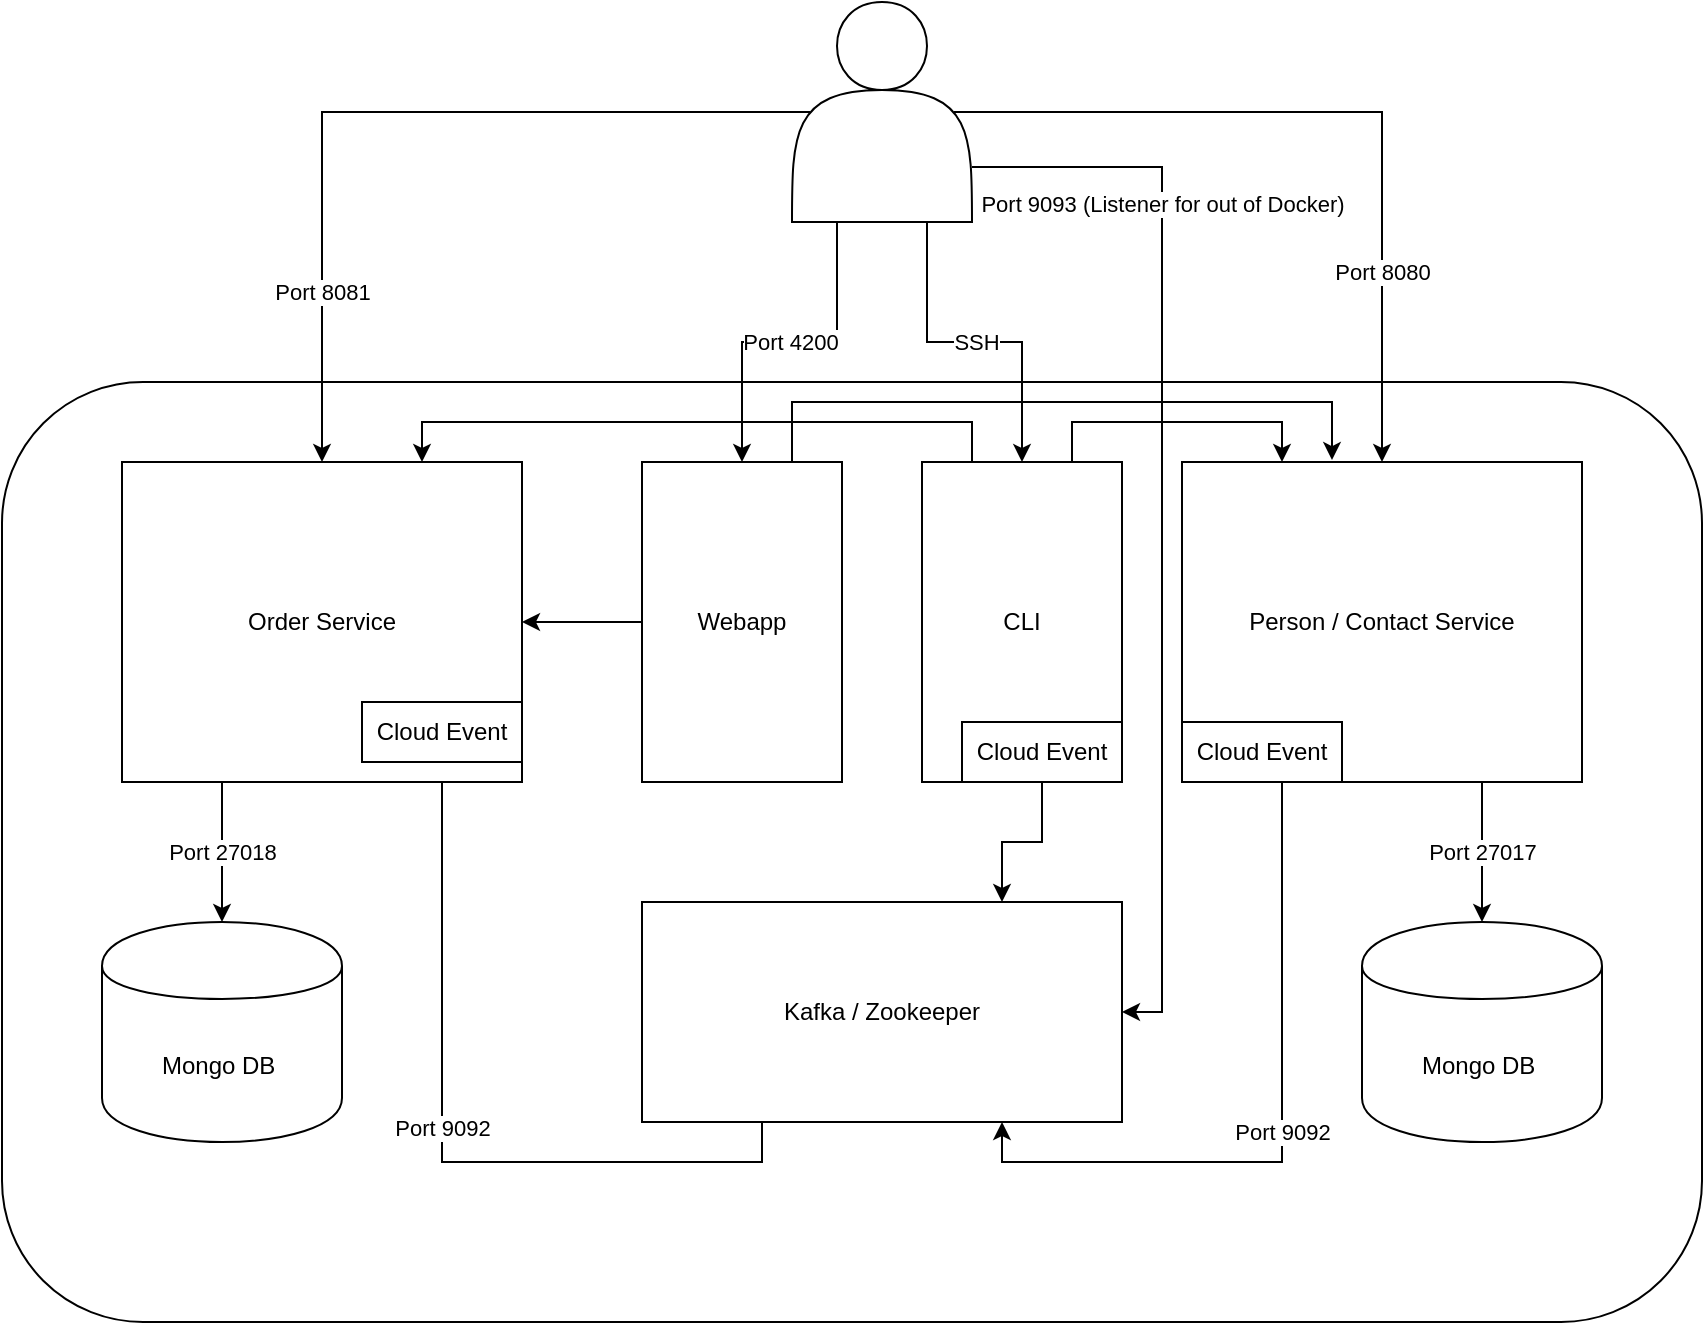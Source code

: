 <mxfile version="16.6.3" type="device" pages="3"><diagram id="WJWYRF3JW887FxR_2pt_" name="Components"><mxGraphModel dx="2912" dy="2254" grid="1" gridSize="10" guides="1" tooltips="1" connect="1" arrows="1" fold="1" page="1" pageScale="1" pageWidth="850" pageHeight="1100" math="0" shadow="0"><root><mxCell id="0"/><mxCell id="1" parent="0"/><mxCell id="JROARpgO5LGKM70FcoCZ-3" value="" style="rounded=1;whiteSpace=wrap;html=1;" parent="1" vertex="1"><mxGeometry x="-300" y="80" width="850" height="470" as="geometry"/></mxCell><mxCell id="NP-N_gkXr4D6js98mMwR-3" value="Port 27017" style="edgeStyle=orthogonalEdgeStyle;rounded=0;orthogonalLoop=1;jettySize=auto;html=1;exitX=0.75;exitY=1;exitDx=0;exitDy=0;entryX=0.5;entryY=0;entryDx=0;entryDy=0;" parent="1" source="NP-N_gkXr4D6js98mMwR-1" target="NP-N_gkXr4D6js98mMwR-2" edge="1"><mxGeometry relative="1" as="geometry"/></mxCell><mxCell id="NP-N_gkXr4D6js98mMwR-6" value="Port 9092" style="edgeStyle=orthogonalEdgeStyle;rounded=0;orthogonalLoop=1;jettySize=auto;html=1;exitX=0.25;exitY=1;exitDx=0;exitDy=0;entryX=0.75;entryY=1;entryDx=0;entryDy=0;" parent="1" source="NP-N_gkXr4D6js98mMwR-1" target="NP-N_gkXr4D6js98mMwR-5" edge="1"><mxGeometry relative="1" as="geometry"/></mxCell><mxCell id="NP-N_gkXr4D6js98mMwR-1" value="Person / Contact Service" style="rounded=0;whiteSpace=wrap;html=1;" parent="1" vertex="1"><mxGeometry x="290" y="120" width="200" height="160" as="geometry"/></mxCell><mxCell id="NP-N_gkXr4D6js98mMwR-2" value="Mongo DB&amp;nbsp;" style="shape=cylinder;whiteSpace=wrap;html=1;boundedLbl=1;backgroundOutline=1;" parent="1" vertex="1"><mxGeometry x="380" y="350" width="120" height="110" as="geometry"/></mxCell><mxCell id="9PFEDNaI4BMceLaWt4TZ-15" style="edgeStyle=orthogonalEdgeStyle;rounded=0;orthogonalLoop=1;jettySize=auto;html=1;exitX=0.25;exitY=1;exitDx=0;exitDy=0;entryX=0.5;entryY=1;entryDx=0;entryDy=0;" edge="1" parent="1" source="NP-N_gkXr4D6js98mMwR-5" target="9PFEDNaI4BMceLaWt4TZ-12"><mxGeometry relative="1" as="geometry"/></mxCell><mxCell id="9PFEDNaI4BMceLaWt4TZ-16" value="Port 9092" style="edgeLabel;html=1;align=center;verticalAlign=middle;resizable=0;points=[];" vertex="1" connectable="0" parent="9PFEDNaI4BMceLaWt4TZ-15"><mxGeometry x="0.036" relative="1" as="geometry"><mxPoint as="offset"/></mxGeometry></mxCell><mxCell id="NP-N_gkXr4D6js98mMwR-5" value="Kafka / Zookeeper" style="rounded=0;whiteSpace=wrap;html=1;" parent="1" vertex="1"><mxGeometry x="20" y="340" width="240" height="110" as="geometry"/></mxCell><mxCell id="NP-N_gkXr4D6js98mMwR-8" value="" style="edgeStyle=orthogonalEdgeStyle;rounded=0;orthogonalLoop=1;jettySize=auto;html=1;exitX=0.9;exitY=0.5;exitDx=0;exitDy=0;exitPerimeter=0;" parent="1" source="9PFEDNaI4BMceLaWt4TZ-21" target="NP-N_gkXr4D6js98mMwR-1" edge="1"><mxGeometry relative="1" as="geometry"><mxPoint x="250" y="-90" as="sourcePoint"/></mxGeometry></mxCell><mxCell id="9PFEDNaI4BMceLaWt4TZ-22" value="Port 8080" style="edgeLabel;html=1;align=center;verticalAlign=middle;resizable=0;points=[];" vertex="1" connectable="0" parent="NP-N_gkXr4D6js98mMwR-8"><mxGeometry x="0.512" relative="1" as="geometry"><mxPoint as="offset"/></mxGeometry></mxCell><mxCell id="9PFEDNaI4BMceLaWt4TZ-17" style="edgeStyle=orthogonalEdgeStyle;rounded=0;orthogonalLoop=1;jettySize=auto;html=1;entryX=0.5;entryY=0;entryDx=0;entryDy=0;exitX=0.1;exitY=0.5;exitDx=0;exitDy=0;exitPerimeter=0;" edge="1" parent="1" source="9PFEDNaI4BMceLaWt4TZ-21" target="9PFEDNaI4BMceLaWt4TZ-11"><mxGeometry relative="1" as="geometry"><mxPoint x="-80" y="-90" as="sourcePoint"/></mxGeometry></mxCell><mxCell id="9PFEDNaI4BMceLaWt4TZ-23" value="Port 8081" style="edgeLabel;html=1;align=center;verticalAlign=middle;resizable=0;points=[];" vertex="1" connectable="0" parent="9PFEDNaI4BMceLaWt4TZ-17"><mxGeometry x="0.592" relative="1" as="geometry"><mxPoint as="offset"/></mxGeometry></mxCell><mxCell id="NP-N_gkXr4D6js98mMwR-9" value="Cloud Event" style="rounded=0;whiteSpace=wrap;html=1;" parent="1" vertex="1"><mxGeometry x="290" y="250" width="80" height="30" as="geometry"/></mxCell><mxCell id="9PFEDNaI4BMceLaWt4TZ-14" value="Port 27018" style="edgeStyle=orthogonalEdgeStyle;rounded=0;orthogonalLoop=1;jettySize=auto;html=1;exitX=0.25;exitY=1;exitDx=0;exitDy=0;entryX=0.5;entryY=0;entryDx=0;entryDy=0;" edge="1" parent="1" source="9PFEDNaI4BMceLaWt4TZ-11" target="9PFEDNaI4BMceLaWt4TZ-13"><mxGeometry relative="1" as="geometry"/></mxCell><mxCell id="9PFEDNaI4BMceLaWt4TZ-11" value="Order Service" style="rounded=0;whiteSpace=wrap;html=1;" vertex="1" parent="1"><mxGeometry x="-240" y="120" width="200" height="160" as="geometry"/></mxCell><mxCell id="9PFEDNaI4BMceLaWt4TZ-12" value="Cloud Event" style="rounded=0;whiteSpace=wrap;html=1;" vertex="1" parent="1"><mxGeometry x="-120" y="240" width="80" height="30" as="geometry"/></mxCell><mxCell id="9PFEDNaI4BMceLaWt4TZ-13" value="Mongo DB&amp;nbsp;" style="shape=cylinder;whiteSpace=wrap;html=1;boundedLbl=1;backgroundOutline=1;" vertex="1" parent="1"><mxGeometry x="-250" y="350" width="120" height="110" as="geometry"/></mxCell><mxCell id="9PFEDNaI4BMceLaWt4TZ-25" style="edgeStyle=orthogonalEdgeStyle;rounded=0;orthogonalLoop=1;jettySize=auto;html=1;exitX=1;exitY=0.75;exitDx=0;exitDy=0;entryX=1;entryY=0.5;entryDx=0;entryDy=0;" edge="1" parent="1" source="9PFEDNaI4BMceLaWt4TZ-21" target="NP-N_gkXr4D6js98mMwR-5"><mxGeometry relative="1" as="geometry"/></mxCell><mxCell id="9PFEDNaI4BMceLaWt4TZ-26" value="&lt;span style=&quot;font-family: &amp;#34;helvetica&amp;#34;&quot;&gt;Port 9093 (Listener for out of Docker)&lt;/span&gt;" style="edgeLabel;html=1;align=center;verticalAlign=middle;resizable=0;points=[];" vertex="1" connectable="0" parent="9PFEDNaI4BMceLaWt4TZ-25"><mxGeometry x="-0.581" relative="1" as="geometry"><mxPoint y="1" as="offset"/></mxGeometry></mxCell><mxCell id="9PFEDNaI4BMceLaWt4TZ-35" value="SSH" style="edgeStyle=orthogonalEdgeStyle;rounded=0;orthogonalLoop=1;jettySize=auto;html=1;exitX=0.75;exitY=1;exitDx=0;exitDy=0;entryX=0.5;entryY=0;entryDx=0;entryDy=0;" edge="1" parent="1" source="9PFEDNaI4BMceLaWt4TZ-21" target="9PFEDNaI4BMceLaWt4TZ-27"><mxGeometry relative="1" as="geometry"><Array as="points"><mxPoint x="163" y="60"/><mxPoint x="210" y="60"/></Array></mxGeometry></mxCell><mxCell id="9PFEDNaI4BMceLaWt4TZ-36" value="Port 4200" style="edgeStyle=orthogonalEdgeStyle;rounded=0;orthogonalLoop=1;jettySize=auto;html=1;exitX=0.25;exitY=1;exitDx=0;exitDy=0;entryX=0.5;entryY=0;entryDx=0;entryDy=0;" edge="1" parent="1" source="9PFEDNaI4BMceLaWt4TZ-21" target="9PFEDNaI4BMceLaWt4TZ-28"><mxGeometry relative="1" as="geometry"/></mxCell><mxCell id="9PFEDNaI4BMceLaWt4TZ-21" value="" style="shape=actor;whiteSpace=wrap;html=1;" vertex="1" parent="1"><mxGeometry x="95" y="-110" width="90" height="110" as="geometry"/></mxCell><mxCell id="9PFEDNaI4BMceLaWt4TZ-31" style="edgeStyle=orthogonalEdgeStyle;rounded=0;orthogonalLoop=1;jettySize=auto;html=1;exitX=0.75;exitY=0;exitDx=0;exitDy=0;entryX=0.25;entryY=0;entryDx=0;entryDy=0;" edge="1" parent="1" source="9PFEDNaI4BMceLaWt4TZ-27" target="NP-N_gkXr4D6js98mMwR-1"><mxGeometry relative="1" as="geometry"/></mxCell><mxCell id="9PFEDNaI4BMceLaWt4TZ-32" style="edgeStyle=orthogonalEdgeStyle;rounded=0;orthogonalLoop=1;jettySize=auto;html=1;exitX=0.25;exitY=0;exitDx=0;exitDy=0;entryX=0.75;entryY=0;entryDx=0;entryDy=0;" edge="1" parent="1" source="9PFEDNaI4BMceLaWt4TZ-27" target="9PFEDNaI4BMceLaWt4TZ-11"><mxGeometry relative="1" as="geometry"/></mxCell><mxCell id="9PFEDNaI4BMceLaWt4TZ-27" value="CLI" style="rounded=0;whiteSpace=wrap;html=1;" vertex="1" parent="1"><mxGeometry x="160" y="120" width="100" height="160" as="geometry"/></mxCell><mxCell id="9PFEDNaI4BMceLaWt4TZ-33" style="edgeStyle=orthogonalEdgeStyle;rounded=0;orthogonalLoop=1;jettySize=auto;html=1;exitX=0;exitY=0.5;exitDx=0;exitDy=0;entryX=1;entryY=0.5;entryDx=0;entryDy=0;" edge="1" parent="1" source="9PFEDNaI4BMceLaWt4TZ-28" target="9PFEDNaI4BMceLaWt4TZ-11"><mxGeometry relative="1" as="geometry"/></mxCell><mxCell id="9PFEDNaI4BMceLaWt4TZ-34" style="edgeStyle=orthogonalEdgeStyle;rounded=0;orthogonalLoop=1;jettySize=auto;html=1;exitX=0.75;exitY=0;exitDx=0;exitDy=0;entryX=0.375;entryY=-0.006;entryDx=0;entryDy=0;entryPerimeter=0;" edge="1" parent="1" source="9PFEDNaI4BMceLaWt4TZ-28" target="NP-N_gkXr4D6js98mMwR-1"><mxGeometry relative="1" as="geometry"><Array as="points"><mxPoint x="95" y="90"/><mxPoint x="365" y="90"/></Array></mxGeometry></mxCell><mxCell id="9PFEDNaI4BMceLaWt4TZ-28" value="Webapp" style="rounded=0;whiteSpace=wrap;html=1;" vertex="1" parent="1"><mxGeometry x="20" y="120" width="100" height="160" as="geometry"/></mxCell><mxCell id="9PFEDNaI4BMceLaWt4TZ-30" style="edgeStyle=orthogonalEdgeStyle;rounded=0;orthogonalLoop=1;jettySize=auto;html=1;exitX=0.5;exitY=1;exitDx=0;exitDy=0;entryX=0.75;entryY=0;entryDx=0;entryDy=0;" edge="1" parent="1" source="9PFEDNaI4BMceLaWt4TZ-29" target="NP-N_gkXr4D6js98mMwR-5"><mxGeometry relative="1" as="geometry"/></mxCell><mxCell id="9PFEDNaI4BMceLaWt4TZ-29" value="Cloud Event" style="rounded=0;whiteSpace=wrap;html=1;" vertex="1" parent="1"><mxGeometry x="180" y="250" width="80" height="30" as="geometry"/></mxCell></root></mxGraphModel></diagram><diagram id="ni5Q_OmJi7TH-G8R2E6y" name="Interactions-1"><mxGraphModel dx="1426" dy="747" grid="1" gridSize="10" guides="1" tooltips="1" connect="1" arrows="1" fold="1" page="1" pageScale="1" pageWidth="850" pageHeight="1100" math="0" shadow="0"><root><mxCell id="v0MWP99bqKwrjfjMmXKz-0"/><mxCell id="v0MWP99bqKwrjfjMmXKz-1" parent="v0MWP99bqKwrjfjMmXKz-0"/><mxCell id="v0MWP99bqKwrjfjMmXKz-2" value="Order Service" style="shape=umlLifeline;perimeter=lifelinePerimeter;whiteSpace=wrap;html=1;container=1;collapsible=0;recursiveResize=0;outlineConnect=0;" vertex="1" parent="v0MWP99bqKwrjfjMmXKz-1"><mxGeometry x="180" y="60" width="100" height="310" as="geometry"/></mxCell><mxCell id="0eTvIA4_t9a6uZhp-ybZ-2" value="" style="html=1;points=[];perimeter=orthogonalPerimeter;" vertex="1" parent="v0MWP99bqKwrjfjMmXKz-2"><mxGeometry x="45" y="100" width="10" height="80" as="geometry"/></mxCell><mxCell id="0eTvIA4_t9a6uZhp-ybZ-3" value="POST Order" style="html=1;verticalAlign=bottom;endArrow=block;entryX=0;entryY=0;" edge="1" target="0eTvIA4_t9a6uZhp-ybZ-2" parent="v0MWP99bqKwrjfjMmXKz-2"><mxGeometry relative="1" as="geometry"><mxPoint x="-25" y="100" as="sourcePoint"/></mxGeometry></mxCell><mxCell id="0eTvIA4_t9a6uZhp-ybZ-4" value="Status" style="html=1;verticalAlign=bottom;endArrow=open;dashed=1;endSize=8;exitX=0;exitY=0.95;" edge="1" source="0eTvIA4_t9a6uZhp-ybZ-2" parent="v0MWP99bqKwrjfjMmXKz-2"><mxGeometry relative="1" as="geometry"><mxPoint x="-25" y="176" as="targetPoint"/></mxGeometry></mxCell><mxCell id="0eTvIA4_t9a6uZhp-ybZ-0" value="Contact Service" style="shape=umlLifeline;perimeter=lifelinePerimeter;whiteSpace=wrap;html=1;container=1;collapsible=0;recursiveResize=0;outlineConnect=0;" vertex="1" parent="v0MWP99bqKwrjfjMmXKz-1"><mxGeometry x="360" y="60" width="100" height="310" as="geometry"/></mxCell><mxCell id="0eTvIA4_t9a6uZhp-ybZ-8" value="" style="html=1;points=[];perimeter=orthogonalPerimeter;" vertex="1" parent="0eTvIA4_t9a6uZhp-ybZ-0"><mxGeometry x="45" y="115" width="10" height="55" as="geometry"/></mxCell><mxCell id="0eTvIA4_t9a6uZhp-ybZ-10" value="person" style="html=1;verticalAlign=bottom;endArrow=open;dashed=1;endSize=8;exitX=0;exitY=0.95;" edge="1" source="0eTvIA4_t9a6uZhp-ybZ-8" parent="v0MWP99bqKwrjfjMmXKz-1" target="0eTvIA4_t9a6uZhp-ybZ-2"><mxGeometry relative="1" as="geometry"><mxPoint x="335" y="251" as="targetPoint"/></mxGeometry></mxCell><mxCell id="0eTvIA4_t9a6uZhp-ybZ-9" value="/person/id" style="html=1;verticalAlign=bottom;endArrow=block;entryX=0;entryY=0;exitX=1.1;exitY=0.175;exitDx=0;exitDy=0;exitPerimeter=0;" edge="1" target="0eTvIA4_t9a6uZhp-ybZ-8" parent="v0MWP99bqKwrjfjMmXKz-1" source="0eTvIA4_t9a6uZhp-ybZ-2"><mxGeometry relative="1" as="geometry"><mxPoint x="335" y="175" as="sourcePoint"/></mxGeometry></mxCell></root></mxGraphModel></diagram><diagram name="Interactions-2" id="Ni7D81_kBAN0IBUMCYxW"><mxGraphModel dx="1426" dy="747" grid="1" gridSize="10" guides="1" tooltips="1" connect="1" arrows="1" fold="1" page="1" pageScale="1" pageWidth="850" pageHeight="1100" math="0" shadow="0"><root><mxCell id="aC9V_nt8UgBJcs76mvsp-0"/><mxCell id="aC9V_nt8UgBJcs76mvsp-1" parent="aC9V_nt8UgBJcs76mvsp-0"/><mxCell id="aC9V_nt8UgBJcs76mvsp-2" value="Order Service" style="shape=umlLifeline;perimeter=lifelinePerimeter;whiteSpace=wrap;html=1;container=1;collapsible=0;recursiveResize=0;outlineConnect=0;" vertex="1" parent="aC9V_nt8UgBJcs76mvsp-1"><mxGeometry x="335" y="70" width="100" height="310" as="geometry"/></mxCell><mxCell id="aC9V_nt8UgBJcs76mvsp-3" value="" style="html=1;points=[];perimeter=orthogonalPerimeter;" vertex="1" parent="aC9V_nt8UgBJcs76mvsp-2"><mxGeometry x="45" y="90" width="10" height="130" as="geometry"/></mxCell><mxCell id="aC9V_nt8UgBJcs76mvsp-6" value="Contact Service" style="shape=umlLifeline;perimeter=lifelinePerimeter;whiteSpace=wrap;html=1;container=1;collapsible=0;recursiveResize=0;outlineConnect=0;" vertex="1" parent="aC9V_nt8UgBJcs76mvsp-1"><mxGeometry x="515" y="70" width="100" height="310" as="geometry"/></mxCell><mxCell id="aC9V_nt8UgBJcs76mvsp-7" value="" style="html=1;points=[];perimeter=orthogonalPerimeter;" vertex="1" parent="aC9V_nt8UgBJcs76mvsp-6"><mxGeometry x="45" y="155" width="10" height="55" as="geometry"/></mxCell><mxCell id="aC9V_nt8UgBJcs76mvsp-8" value="person" style="html=1;verticalAlign=bottom;endArrow=open;dashed=1;endSize=8;exitX=0;exitY=0.95;" edge="1" parent="aC9V_nt8UgBJcs76mvsp-1" source="aC9V_nt8UgBJcs76mvsp-7" target="aC9V_nt8UgBJcs76mvsp-3"><mxGeometry relative="1" as="geometry"><mxPoint x="490" y="301" as="targetPoint"/></mxGeometry></mxCell><mxCell id="aC9V_nt8UgBJcs76mvsp-9" value="/person/id" style="html=1;verticalAlign=bottom;endArrow=block;entryX=0;entryY=0;exitX=1;exitY=0.492;exitDx=0;exitDy=0;exitPerimeter=0;" edge="1" parent="aC9V_nt8UgBJcs76mvsp-1" source="aC9V_nt8UgBJcs76mvsp-3" target="aC9V_nt8UgBJcs76mvsp-7"><mxGeometry relative="1" as="geometry"><mxPoint x="400" y="225" as="sourcePoint"/></mxGeometry></mxCell><mxCell id="aC9V_nt8UgBJcs76mvsp-10" value="Kafka" style="shape=umlLifeline;perimeter=lifelinePerimeter;whiteSpace=wrap;html=1;container=1;collapsible=0;recursiveResize=0;outlineConnect=0;" vertex="1" parent="aC9V_nt8UgBJcs76mvsp-1"><mxGeometry x="170" y="70" width="100" height="300" as="geometry"/></mxCell><mxCell id="aC9V_nt8UgBJcs76mvsp-14" value="" style="html=1;points=[];perimeter=orthogonalPerimeter;" vertex="1" parent="aC9V_nt8UgBJcs76mvsp-10"><mxGeometry x="45" y="75" width="10" height="25" as="geometry"/></mxCell><mxCell id="aC9V_nt8UgBJcs76mvsp-15" value="dispatch person event" style="html=1;verticalAlign=bottom;endArrow=block;entryX=0;entryY=0.023;entryDx=0;entryDy=0;entryPerimeter=0;" edge="1" parent="aC9V_nt8UgBJcs76mvsp-1" source="aC9V_nt8UgBJcs76mvsp-14" target="aC9V_nt8UgBJcs76mvsp-3"><mxGeometry width="80" relative="1" as="geometry"><mxPoint y="200" as="sourcePoint"/><mxPoint x="80" y="200" as="targetPoint"/></mxGeometry></mxCell><mxCell id="aC9V_nt8UgBJcs76mvsp-17" value="check relevance" style="edgeStyle=orthogonalEdgeStyle;html=1;align=left;spacingLeft=2;endArrow=block;rounded=0;entryX=1;entryY=0;" edge="1" parent="aC9V_nt8UgBJcs76mvsp-1"><mxGeometry relative="1" as="geometry"><mxPoint x="390" y="170" as="sourcePoint"/><Array as="points"><mxPoint x="415" y="170"/></Array><mxPoint x="395" y="190" as="targetPoint"/></mxGeometry></mxCell></root></mxGraphModel></diagram></mxfile>